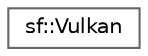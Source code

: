 digraph "Graphical Class Hierarchy"
{
 // LATEX_PDF_SIZE
  bgcolor="transparent";
  edge [fontname=Helvetica,fontsize=10,labelfontname=Helvetica,labelfontsize=10];
  node [fontname=Helvetica,fontsize=10,shape=box,height=0.2,width=0.4];
  rankdir="LR";
  Node0 [id="Node000000",label="sf::Vulkan",height=0.2,width=0.4,color="grey40", fillcolor="white", style="filled",URL="$classsf_1_1_vulkan.html",tooltip="Vulkan helper functions."];
}
